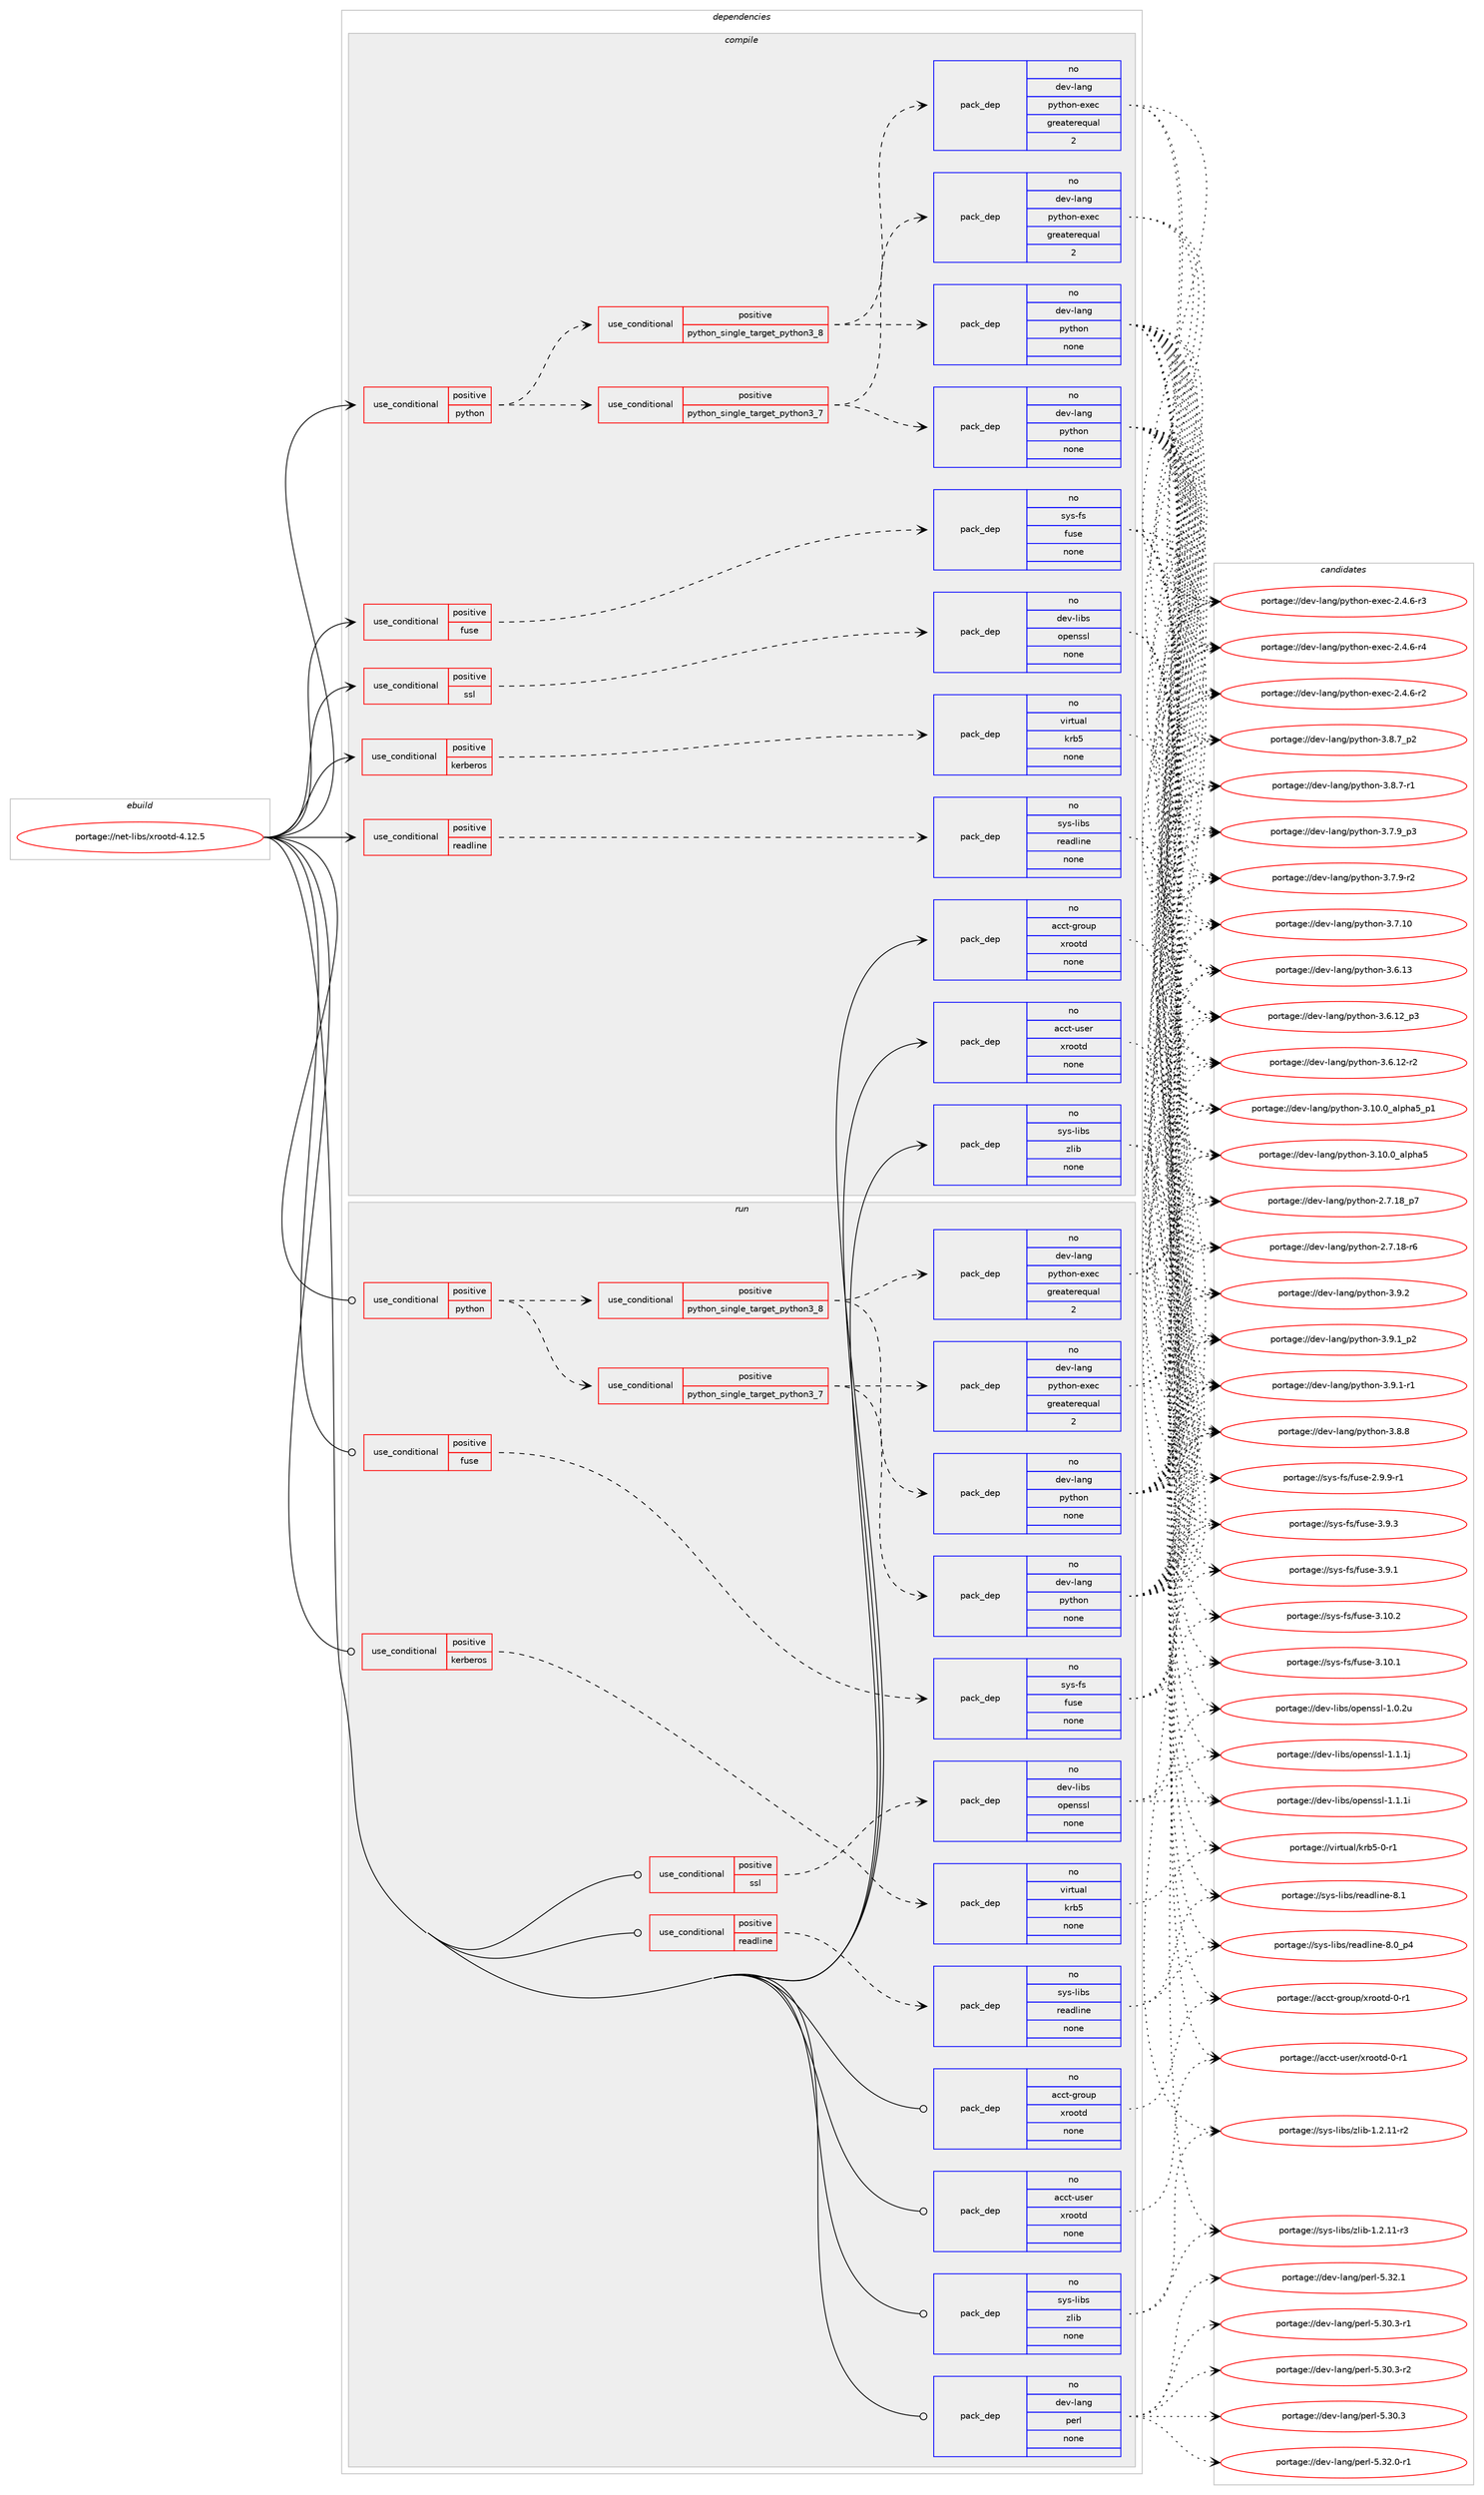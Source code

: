 digraph prolog {

# *************
# Graph options
# *************

newrank=true;
concentrate=true;
compound=true;
graph [rankdir=LR,fontname=Helvetica,fontsize=10,ranksep=1.5];#, ranksep=2.5, nodesep=0.2];
edge  [arrowhead=vee];
node  [fontname=Helvetica,fontsize=10];

# **********
# The ebuild
# **********

subgraph cluster_leftcol {
color=gray;
rank=same;
label=<<i>ebuild</i>>;
id [label="portage://net-libs/xrootd-4.12.5", color=red, width=4, href="../net-libs/xrootd-4.12.5.svg"];
}

# ****************
# The dependencies
# ****************

subgraph cluster_midcol {
color=gray;
label=<<i>dependencies</i>>;
subgraph cluster_compile {
fillcolor="#eeeeee";
style=filled;
label=<<i>compile</i>>;
subgraph cond3735 {
dependency13096 [label=<<TABLE BORDER="0" CELLBORDER="1" CELLSPACING="0" CELLPADDING="4"><TR><TD ROWSPAN="3" CELLPADDING="10">use_conditional</TD></TR><TR><TD>positive</TD></TR><TR><TD>fuse</TD></TR></TABLE>>, shape=none, color=red];
subgraph pack9228 {
dependency13097 [label=<<TABLE BORDER="0" CELLBORDER="1" CELLSPACING="0" CELLPADDING="4" WIDTH="220"><TR><TD ROWSPAN="6" CELLPADDING="30">pack_dep</TD></TR><TR><TD WIDTH="110">no</TD></TR><TR><TD>sys-fs</TD></TR><TR><TD>fuse</TD></TR><TR><TD>none</TD></TR><TR><TD></TD></TR></TABLE>>, shape=none, color=blue];
}
dependency13096:e -> dependency13097:w [weight=20,style="dashed",arrowhead="vee"];
}
id:e -> dependency13096:w [weight=20,style="solid",arrowhead="vee"];
subgraph cond3736 {
dependency13098 [label=<<TABLE BORDER="0" CELLBORDER="1" CELLSPACING="0" CELLPADDING="4"><TR><TD ROWSPAN="3" CELLPADDING="10">use_conditional</TD></TR><TR><TD>positive</TD></TR><TR><TD>kerberos</TD></TR></TABLE>>, shape=none, color=red];
subgraph pack9229 {
dependency13099 [label=<<TABLE BORDER="0" CELLBORDER="1" CELLSPACING="0" CELLPADDING="4" WIDTH="220"><TR><TD ROWSPAN="6" CELLPADDING="30">pack_dep</TD></TR><TR><TD WIDTH="110">no</TD></TR><TR><TD>virtual</TD></TR><TR><TD>krb5</TD></TR><TR><TD>none</TD></TR><TR><TD></TD></TR></TABLE>>, shape=none, color=blue];
}
dependency13098:e -> dependency13099:w [weight=20,style="dashed",arrowhead="vee"];
}
id:e -> dependency13098:w [weight=20,style="solid",arrowhead="vee"];
subgraph cond3737 {
dependency13100 [label=<<TABLE BORDER="0" CELLBORDER="1" CELLSPACING="0" CELLPADDING="4"><TR><TD ROWSPAN="3" CELLPADDING="10">use_conditional</TD></TR><TR><TD>positive</TD></TR><TR><TD>python</TD></TR></TABLE>>, shape=none, color=red];
subgraph cond3738 {
dependency13101 [label=<<TABLE BORDER="0" CELLBORDER="1" CELLSPACING="0" CELLPADDING="4"><TR><TD ROWSPAN="3" CELLPADDING="10">use_conditional</TD></TR><TR><TD>positive</TD></TR><TR><TD>python_single_target_python3_7</TD></TR></TABLE>>, shape=none, color=red];
subgraph pack9230 {
dependency13102 [label=<<TABLE BORDER="0" CELLBORDER="1" CELLSPACING="0" CELLPADDING="4" WIDTH="220"><TR><TD ROWSPAN="6" CELLPADDING="30">pack_dep</TD></TR><TR><TD WIDTH="110">no</TD></TR><TR><TD>dev-lang</TD></TR><TR><TD>python</TD></TR><TR><TD>none</TD></TR><TR><TD></TD></TR></TABLE>>, shape=none, color=blue];
}
dependency13101:e -> dependency13102:w [weight=20,style="dashed",arrowhead="vee"];
subgraph pack9231 {
dependency13103 [label=<<TABLE BORDER="0" CELLBORDER="1" CELLSPACING="0" CELLPADDING="4" WIDTH="220"><TR><TD ROWSPAN="6" CELLPADDING="30">pack_dep</TD></TR><TR><TD WIDTH="110">no</TD></TR><TR><TD>dev-lang</TD></TR><TR><TD>python-exec</TD></TR><TR><TD>greaterequal</TD></TR><TR><TD>2</TD></TR></TABLE>>, shape=none, color=blue];
}
dependency13101:e -> dependency13103:w [weight=20,style="dashed",arrowhead="vee"];
}
dependency13100:e -> dependency13101:w [weight=20,style="dashed",arrowhead="vee"];
subgraph cond3739 {
dependency13104 [label=<<TABLE BORDER="0" CELLBORDER="1" CELLSPACING="0" CELLPADDING="4"><TR><TD ROWSPAN="3" CELLPADDING="10">use_conditional</TD></TR><TR><TD>positive</TD></TR><TR><TD>python_single_target_python3_8</TD></TR></TABLE>>, shape=none, color=red];
subgraph pack9232 {
dependency13105 [label=<<TABLE BORDER="0" CELLBORDER="1" CELLSPACING="0" CELLPADDING="4" WIDTH="220"><TR><TD ROWSPAN="6" CELLPADDING="30">pack_dep</TD></TR><TR><TD WIDTH="110">no</TD></TR><TR><TD>dev-lang</TD></TR><TR><TD>python</TD></TR><TR><TD>none</TD></TR><TR><TD></TD></TR></TABLE>>, shape=none, color=blue];
}
dependency13104:e -> dependency13105:w [weight=20,style="dashed",arrowhead="vee"];
subgraph pack9233 {
dependency13106 [label=<<TABLE BORDER="0" CELLBORDER="1" CELLSPACING="0" CELLPADDING="4" WIDTH="220"><TR><TD ROWSPAN="6" CELLPADDING="30">pack_dep</TD></TR><TR><TD WIDTH="110">no</TD></TR><TR><TD>dev-lang</TD></TR><TR><TD>python-exec</TD></TR><TR><TD>greaterequal</TD></TR><TR><TD>2</TD></TR></TABLE>>, shape=none, color=blue];
}
dependency13104:e -> dependency13106:w [weight=20,style="dashed",arrowhead="vee"];
}
dependency13100:e -> dependency13104:w [weight=20,style="dashed",arrowhead="vee"];
}
id:e -> dependency13100:w [weight=20,style="solid",arrowhead="vee"];
subgraph cond3740 {
dependency13107 [label=<<TABLE BORDER="0" CELLBORDER="1" CELLSPACING="0" CELLPADDING="4"><TR><TD ROWSPAN="3" CELLPADDING="10">use_conditional</TD></TR><TR><TD>positive</TD></TR><TR><TD>readline</TD></TR></TABLE>>, shape=none, color=red];
subgraph pack9234 {
dependency13108 [label=<<TABLE BORDER="0" CELLBORDER="1" CELLSPACING="0" CELLPADDING="4" WIDTH="220"><TR><TD ROWSPAN="6" CELLPADDING="30">pack_dep</TD></TR><TR><TD WIDTH="110">no</TD></TR><TR><TD>sys-libs</TD></TR><TR><TD>readline</TD></TR><TR><TD>none</TD></TR><TR><TD></TD></TR></TABLE>>, shape=none, color=blue];
}
dependency13107:e -> dependency13108:w [weight=20,style="dashed",arrowhead="vee"];
}
id:e -> dependency13107:w [weight=20,style="solid",arrowhead="vee"];
subgraph cond3741 {
dependency13109 [label=<<TABLE BORDER="0" CELLBORDER="1" CELLSPACING="0" CELLPADDING="4"><TR><TD ROWSPAN="3" CELLPADDING="10">use_conditional</TD></TR><TR><TD>positive</TD></TR><TR><TD>ssl</TD></TR></TABLE>>, shape=none, color=red];
subgraph pack9235 {
dependency13110 [label=<<TABLE BORDER="0" CELLBORDER="1" CELLSPACING="0" CELLPADDING="4" WIDTH="220"><TR><TD ROWSPAN="6" CELLPADDING="30">pack_dep</TD></TR><TR><TD WIDTH="110">no</TD></TR><TR><TD>dev-libs</TD></TR><TR><TD>openssl</TD></TR><TR><TD>none</TD></TR><TR><TD></TD></TR></TABLE>>, shape=none, color=blue];
}
dependency13109:e -> dependency13110:w [weight=20,style="dashed",arrowhead="vee"];
}
id:e -> dependency13109:w [weight=20,style="solid",arrowhead="vee"];
subgraph pack9236 {
dependency13111 [label=<<TABLE BORDER="0" CELLBORDER="1" CELLSPACING="0" CELLPADDING="4" WIDTH="220"><TR><TD ROWSPAN="6" CELLPADDING="30">pack_dep</TD></TR><TR><TD WIDTH="110">no</TD></TR><TR><TD>acct-group</TD></TR><TR><TD>xrootd</TD></TR><TR><TD>none</TD></TR><TR><TD></TD></TR></TABLE>>, shape=none, color=blue];
}
id:e -> dependency13111:w [weight=20,style="solid",arrowhead="vee"];
subgraph pack9237 {
dependency13112 [label=<<TABLE BORDER="0" CELLBORDER="1" CELLSPACING="0" CELLPADDING="4" WIDTH="220"><TR><TD ROWSPAN="6" CELLPADDING="30">pack_dep</TD></TR><TR><TD WIDTH="110">no</TD></TR><TR><TD>acct-user</TD></TR><TR><TD>xrootd</TD></TR><TR><TD>none</TD></TR><TR><TD></TD></TR></TABLE>>, shape=none, color=blue];
}
id:e -> dependency13112:w [weight=20,style="solid",arrowhead="vee"];
subgraph pack9238 {
dependency13113 [label=<<TABLE BORDER="0" CELLBORDER="1" CELLSPACING="0" CELLPADDING="4" WIDTH="220"><TR><TD ROWSPAN="6" CELLPADDING="30">pack_dep</TD></TR><TR><TD WIDTH="110">no</TD></TR><TR><TD>sys-libs</TD></TR><TR><TD>zlib</TD></TR><TR><TD>none</TD></TR><TR><TD></TD></TR></TABLE>>, shape=none, color=blue];
}
id:e -> dependency13113:w [weight=20,style="solid",arrowhead="vee"];
}
subgraph cluster_compileandrun {
fillcolor="#eeeeee";
style=filled;
label=<<i>compile and run</i>>;
}
subgraph cluster_run {
fillcolor="#eeeeee";
style=filled;
label=<<i>run</i>>;
subgraph cond3742 {
dependency13114 [label=<<TABLE BORDER="0" CELLBORDER="1" CELLSPACING="0" CELLPADDING="4"><TR><TD ROWSPAN="3" CELLPADDING="10">use_conditional</TD></TR><TR><TD>positive</TD></TR><TR><TD>fuse</TD></TR></TABLE>>, shape=none, color=red];
subgraph pack9239 {
dependency13115 [label=<<TABLE BORDER="0" CELLBORDER="1" CELLSPACING="0" CELLPADDING="4" WIDTH="220"><TR><TD ROWSPAN="6" CELLPADDING="30">pack_dep</TD></TR><TR><TD WIDTH="110">no</TD></TR><TR><TD>sys-fs</TD></TR><TR><TD>fuse</TD></TR><TR><TD>none</TD></TR><TR><TD></TD></TR></TABLE>>, shape=none, color=blue];
}
dependency13114:e -> dependency13115:w [weight=20,style="dashed",arrowhead="vee"];
}
id:e -> dependency13114:w [weight=20,style="solid",arrowhead="odot"];
subgraph cond3743 {
dependency13116 [label=<<TABLE BORDER="0" CELLBORDER="1" CELLSPACING="0" CELLPADDING="4"><TR><TD ROWSPAN="3" CELLPADDING="10">use_conditional</TD></TR><TR><TD>positive</TD></TR><TR><TD>kerberos</TD></TR></TABLE>>, shape=none, color=red];
subgraph pack9240 {
dependency13117 [label=<<TABLE BORDER="0" CELLBORDER="1" CELLSPACING="0" CELLPADDING="4" WIDTH="220"><TR><TD ROWSPAN="6" CELLPADDING="30">pack_dep</TD></TR><TR><TD WIDTH="110">no</TD></TR><TR><TD>virtual</TD></TR><TR><TD>krb5</TD></TR><TR><TD>none</TD></TR><TR><TD></TD></TR></TABLE>>, shape=none, color=blue];
}
dependency13116:e -> dependency13117:w [weight=20,style="dashed",arrowhead="vee"];
}
id:e -> dependency13116:w [weight=20,style="solid",arrowhead="odot"];
subgraph cond3744 {
dependency13118 [label=<<TABLE BORDER="0" CELLBORDER="1" CELLSPACING="0" CELLPADDING="4"><TR><TD ROWSPAN="3" CELLPADDING="10">use_conditional</TD></TR><TR><TD>positive</TD></TR><TR><TD>python</TD></TR></TABLE>>, shape=none, color=red];
subgraph cond3745 {
dependency13119 [label=<<TABLE BORDER="0" CELLBORDER="1" CELLSPACING="0" CELLPADDING="4"><TR><TD ROWSPAN="3" CELLPADDING="10">use_conditional</TD></TR><TR><TD>positive</TD></TR><TR><TD>python_single_target_python3_7</TD></TR></TABLE>>, shape=none, color=red];
subgraph pack9241 {
dependency13120 [label=<<TABLE BORDER="0" CELLBORDER="1" CELLSPACING="0" CELLPADDING="4" WIDTH="220"><TR><TD ROWSPAN="6" CELLPADDING="30">pack_dep</TD></TR><TR><TD WIDTH="110">no</TD></TR><TR><TD>dev-lang</TD></TR><TR><TD>python</TD></TR><TR><TD>none</TD></TR><TR><TD></TD></TR></TABLE>>, shape=none, color=blue];
}
dependency13119:e -> dependency13120:w [weight=20,style="dashed",arrowhead="vee"];
subgraph pack9242 {
dependency13121 [label=<<TABLE BORDER="0" CELLBORDER="1" CELLSPACING="0" CELLPADDING="4" WIDTH="220"><TR><TD ROWSPAN="6" CELLPADDING="30">pack_dep</TD></TR><TR><TD WIDTH="110">no</TD></TR><TR><TD>dev-lang</TD></TR><TR><TD>python-exec</TD></TR><TR><TD>greaterequal</TD></TR><TR><TD>2</TD></TR></TABLE>>, shape=none, color=blue];
}
dependency13119:e -> dependency13121:w [weight=20,style="dashed",arrowhead="vee"];
}
dependency13118:e -> dependency13119:w [weight=20,style="dashed",arrowhead="vee"];
subgraph cond3746 {
dependency13122 [label=<<TABLE BORDER="0" CELLBORDER="1" CELLSPACING="0" CELLPADDING="4"><TR><TD ROWSPAN="3" CELLPADDING="10">use_conditional</TD></TR><TR><TD>positive</TD></TR><TR><TD>python_single_target_python3_8</TD></TR></TABLE>>, shape=none, color=red];
subgraph pack9243 {
dependency13123 [label=<<TABLE BORDER="0" CELLBORDER="1" CELLSPACING="0" CELLPADDING="4" WIDTH="220"><TR><TD ROWSPAN="6" CELLPADDING="30">pack_dep</TD></TR><TR><TD WIDTH="110">no</TD></TR><TR><TD>dev-lang</TD></TR><TR><TD>python</TD></TR><TR><TD>none</TD></TR><TR><TD></TD></TR></TABLE>>, shape=none, color=blue];
}
dependency13122:e -> dependency13123:w [weight=20,style="dashed",arrowhead="vee"];
subgraph pack9244 {
dependency13124 [label=<<TABLE BORDER="0" CELLBORDER="1" CELLSPACING="0" CELLPADDING="4" WIDTH="220"><TR><TD ROWSPAN="6" CELLPADDING="30">pack_dep</TD></TR><TR><TD WIDTH="110">no</TD></TR><TR><TD>dev-lang</TD></TR><TR><TD>python-exec</TD></TR><TR><TD>greaterequal</TD></TR><TR><TD>2</TD></TR></TABLE>>, shape=none, color=blue];
}
dependency13122:e -> dependency13124:w [weight=20,style="dashed",arrowhead="vee"];
}
dependency13118:e -> dependency13122:w [weight=20,style="dashed",arrowhead="vee"];
}
id:e -> dependency13118:w [weight=20,style="solid",arrowhead="odot"];
subgraph cond3747 {
dependency13125 [label=<<TABLE BORDER="0" CELLBORDER="1" CELLSPACING="0" CELLPADDING="4"><TR><TD ROWSPAN="3" CELLPADDING="10">use_conditional</TD></TR><TR><TD>positive</TD></TR><TR><TD>readline</TD></TR></TABLE>>, shape=none, color=red];
subgraph pack9245 {
dependency13126 [label=<<TABLE BORDER="0" CELLBORDER="1" CELLSPACING="0" CELLPADDING="4" WIDTH="220"><TR><TD ROWSPAN="6" CELLPADDING="30">pack_dep</TD></TR><TR><TD WIDTH="110">no</TD></TR><TR><TD>sys-libs</TD></TR><TR><TD>readline</TD></TR><TR><TD>none</TD></TR><TR><TD></TD></TR></TABLE>>, shape=none, color=blue];
}
dependency13125:e -> dependency13126:w [weight=20,style="dashed",arrowhead="vee"];
}
id:e -> dependency13125:w [weight=20,style="solid",arrowhead="odot"];
subgraph cond3748 {
dependency13127 [label=<<TABLE BORDER="0" CELLBORDER="1" CELLSPACING="0" CELLPADDING="4"><TR><TD ROWSPAN="3" CELLPADDING="10">use_conditional</TD></TR><TR><TD>positive</TD></TR><TR><TD>ssl</TD></TR></TABLE>>, shape=none, color=red];
subgraph pack9246 {
dependency13128 [label=<<TABLE BORDER="0" CELLBORDER="1" CELLSPACING="0" CELLPADDING="4" WIDTH="220"><TR><TD ROWSPAN="6" CELLPADDING="30">pack_dep</TD></TR><TR><TD WIDTH="110">no</TD></TR><TR><TD>dev-libs</TD></TR><TR><TD>openssl</TD></TR><TR><TD>none</TD></TR><TR><TD></TD></TR></TABLE>>, shape=none, color=blue];
}
dependency13127:e -> dependency13128:w [weight=20,style="dashed",arrowhead="vee"];
}
id:e -> dependency13127:w [weight=20,style="solid",arrowhead="odot"];
subgraph pack9247 {
dependency13129 [label=<<TABLE BORDER="0" CELLBORDER="1" CELLSPACING="0" CELLPADDING="4" WIDTH="220"><TR><TD ROWSPAN="6" CELLPADDING="30">pack_dep</TD></TR><TR><TD WIDTH="110">no</TD></TR><TR><TD>acct-group</TD></TR><TR><TD>xrootd</TD></TR><TR><TD>none</TD></TR><TR><TD></TD></TR></TABLE>>, shape=none, color=blue];
}
id:e -> dependency13129:w [weight=20,style="solid",arrowhead="odot"];
subgraph pack9248 {
dependency13130 [label=<<TABLE BORDER="0" CELLBORDER="1" CELLSPACING="0" CELLPADDING="4" WIDTH="220"><TR><TD ROWSPAN="6" CELLPADDING="30">pack_dep</TD></TR><TR><TD WIDTH="110">no</TD></TR><TR><TD>acct-user</TD></TR><TR><TD>xrootd</TD></TR><TR><TD>none</TD></TR><TR><TD></TD></TR></TABLE>>, shape=none, color=blue];
}
id:e -> dependency13130:w [weight=20,style="solid",arrowhead="odot"];
subgraph pack9249 {
dependency13131 [label=<<TABLE BORDER="0" CELLBORDER="1" CELLSPACING="0" CELLPADDING="4" WIDTH="220"><TR><TD ROWSPAN="6" CELLPADDING="30">pack_dep</TD></TR><TR><TD WIDTH="110">no</TD></TR><TR><TD>dev-lang</TD></TR><TR><TD>perl</TD></TR><TR><TD>none</TD></TR><TR><TD></TD></TR></TABLE>>, shape=none, color=blue];
}
id:e -> dependency13131:w [weight=20,style="solid",arrowhead="odot"];
subgraph pack9250 {
dependency13132 [label=<<TABLE BORDER="0" CELLBORDER="1" CELLSPACING="0" CELLPADDING="4" WIDTH="220"><TR><TD ROWSPAN="6" CELLPADDING="30">pack_dep</TD></TR><TR><TD WIDTH="110">no</TD></TR><TR><TD>sys-libs</TD></TR><TR><TD>zlib</TD></TR><TR><TD>none</TD></TR><TR><TD></TD></TR></TABLE>>, shape=none, color=blue];
}
id:e -> dependency13132:w [weight=20,style="solid",arrowhead="odot"];
}
}

# **************
# The candidates
# **************

subgraph cluster_choices {
rank=same;
color=gray;
label=<<i>candidates</i>>;

subgraph choice9228 {
color=black;
nodesep=1;
choice1151211154510211547102117115101455146574651 [label="portage://sys-fs/fuse-3.9.3", color=red, width=4,href="../sys-fs/fuse-3.9.3.svg"];
choice1151211154510211547102117115101455146574649 [label="portage://sys-fs/fuse-3.9.1", color=red, width=4,href="../sys-fs/fuse-3.9.1.svg"];
choice115121115451021154710211711510145514649484650 [label="portage://sys-fs/fuse-3.10.2", color=red, width=4,href="../sys-fs/fuse-3.10.2.svg"];
choice115121115451021154710211711510145514649484649 [label="portage://sys-fs/fuse-3.10.1", color=red, width=4,href="../sys-fs/fuse-3.10.1.svg"];
choice11512111545102115471021171151014550465746574511449 [label="portage://sys-fs/fuse-2.9.9-r1", color=red, width=4,href="../sys-fs/fuse-2.9.9-r1.svg"];
dependency13097:e -> choice1151211154510211547102117115101455146574651:w [style=dotted,weight="100"];
dependency13097:e -> choice1151211154510211547102117115101455146574649:w [style=dotted,weight="100"];
dependency13097:e -> choice115121115451021154710211711510145514649484650:w [style=dotted,weight="100"];
dependency13097:e -> choice115121115451021154710211711510145514649484649:w [style=dotted,weight="100"];
dependency13097:e -> choice11512111545102115471021171151014550465746574511449:w [style=dotted,weight="100"];
}
subgraph choice9229 {
color=black;
nodesep=1;
choice1181051141161179710847107114985345484511449 [label="portage://virtual/krb5-0-r1", color=red, width=4,href="../virtual/krb5-0-r1.svg"];
dependency13099:e -> choice1181051141161179710847107114985345484511449:w [style=dotted,weight="100"];
}
subgraph choice9230 {
color=black;
nodesep=1;
choice100101118451089711010347112121116104111110455146574650 [label="portage://dev-lang/python-3.9.2", color=red, width=4,href="../dev-lang/python-3.9.2.svg"];
choice1001011184510897110103471121211161041111104551465746499511250 [label="portage://dev-lang/python-3.9.1_p2", color=red, width=4,href="../dev-lang/python-3.9.1_p2.svg"];
choice1001011184510897110103471121211161041111104551465746494511449 [label="portage://dev-lang/python-3.9.1-r1", color=red, width=4,href="../dev-lang/python-3.9.1-r1.svg"];
choice100101118451089711010347112121116104111110455146564656 [label="portage://dev-lang/python-3.8.8", color=red, width=4,href="../dev-lang/python-3.8.8.svg"];
choice1001011184510897110103471121211161041111104551465646559511250 [label="portage://dev-lang/python-3.8.7_p2", color=red, width=4,href="../dev-lang/python-3.8.7_p2.svg"];
choice1001011184510897110103471121211161041111104551465646554511449 [label="portage://dev-lang/python-3.8.7-r1", color=red, width=4,href="../dev-lang/python-3.8.7-r1.svg"];
choice1001011184510897110103471121211161041111104551465546579511251 [label="portage://dev-lang/python-3.7.9_p3", color=red, width=4,href="../dev-lang/python-3.7.9_p3.svg"];
choice1001011184510897110103471121211161041111104551465546574511450 [label="portage://dev-lang/python-3.7.9-r2", color=red, width=4,href="../dev-lang/python-3.7.9-r2.svg"];
choice10010111845108971101034711212111610411111045514655464948 [label="portage://dev-lang/python-3.7.10", color=red, width=4,href="../dev-lang/python-3.7.10.svg"];
choice10010111845108971101034711212111610411111045514654464951 [label="portage://dev-lang/python-3.6.13", color=red, width=4,href="../dev-lang/python-3.6.13.svg"];
choice100101118451089711010347112121116104111110455146544649509511251 [label="portage://dev-lang/python-3.6.12_p3", color=red, width=4,href="../dev-lang/python-3.6.12_p3.svg"];
choice100101118451089711010347112121116104111110455146544649504511450 [label="portage://dev-lang/python-3.6.12-r2", color=red, width=4,href="../dev-lang/python-3.6.12-r2.svg"];
choice10010111845108971101034711212111610411111045514649484648959710811210497539511249 [label="portage://dev-lang/python-3.10.0_alpha5_p1", color=red, width=4,href="../dev-lang/python-3.10.0_alpha5_p1.svg"];
choice1001011184510897110103471121211161041111104551464948464895971081121049753 [label="portage://dev-lang/python-3.10.0_alpha5", color=red, width=4,href="../dev-lang/python-3.10.0_alpha5.svg"];
choice100101118451089711010347112121116104111110455046554649569511255 [label="portage://dev-lang/python-2.7.18_p7", color=red, width=4,href="../dev-lang/python-2.7.18_p7.svg"];
choice100101118451089711010347112121116104111110455046554649564511454 [label="portage://dev-lang/python-2.7.18-r6", color=red, width=4,href="../dev-lang/python-2.7.18-r6.svg"];
dependency13102:e -> choice100101118451089711010347112121116104111110455146574650:w [style=dotted,weight="100"];
dependency13102:e -> choice1001011184510897110103471121211161041111104551465746499511250:w [style=dotted,weight="100"];
dependency13102:e -> choice1001011184510897110103471121211161041111104551465746494511449:w [style=dotted,weight="100"];
dependency13102:e -> choice100101118451089711010347112121116104111110455146564656:w [style=dotted,weight="100"];
dependency13102:e -> choice1001011184510897110103471121211161041111104551465646559511250:w [style=dotted,weight="100"];
dependency13102:e -> choice1001011184510897110103471121211161041111104551465646554511449:w [style=dotted,weight="100"];
dependency13102:e -> choice1001011184510897110103471121211161041111104551465546579511251:w [style=dotted,weight="100"];
dependency13102:e -> choice1001011184510897110103471121211161041111104551465546574511450:w [style=dotted,weight="100"];
dependency13102:e -> choice10010111845108971101034711212111610411111045514655464948:w [style=dotted,weight="100"];
dependency13102:e -> choice10010111845108971101034711212111610411111045514654464951:w [style=dotted,weight="100"];
dependency13102:e -> choice100101118451089711010347112121116104111110455146544649509511251:w [style=dotted,weight="100"];
dependency13102:e -> choice100101118451089711010347112121116104111110455146544649504511450:w [style=dotted,weight="100"];
dependency13102:e -> choice10010111845108971101034711212111610411111045514649484648959710811210497539511249:w [style=dotted,weight="100"];
dependency13102:e -> choice1001011184510897110103471121211161041111104551464948464895971081121049753:w [style=dotted,weight="100"];
dependency13102:e -> choice100101118451089711010347112121116104111110455046554649569511255:w [style=dotted,weight="100"];
dependency13102:e -> choice100101118451089711010347112121116104111110455046554649564511454:w [style=dotted,weight="100"];
}
subgraph choice9231 {
color=black;
nodesep=1;
choice10010111845108971101034711212111610411111045101120101994550465246544511452 [label="portage://dev-lang/python-exec-2.4.6-r4", color=red, width=4,href="../dev-lang/python-exec-2.4.6-r4.svg"];
choice10010111845108971101034711212111610411111045101120101994550465246544511451 [label="portage://dev-lang/python-exec-2.4.6-r3", color=red, width=4,href="../dev-lang/python-exec-2.4.6-r3.svg"];
choice10010111845108971101034711212111610411111045101120101994550465246544511450 [label="portage://dev-lang/python-exec-2.4.6-r2", color=red, width=4,href="../dev-lang/python-exec-2.4.6-r2.svg"];
dependency13103:e -> choice10010111845108971101034711212111610411111045101120101994550465246544511452:w [style=dotted,weight="100"];
dependency13103:e -> choice10010111845108971101034711212111610411111045101120101994550465246544511451:w [style=dotted,weight="100"];
dependency13103:e -> choice10010111845108971101034711212111610411111045101120101994550465246544511450:w [style=dotted,weight="100"];
}
subgraph choice9232 {
color=black;
nodesep=1;
choice100101118451089711010347112121116104111110455146574650 [label="portage://dev-lang/python-3.9.2", color=red, width=4,href="../dev-lang/python-3.9.2.svg"];
choice1001011184510897110103471121211161041111104551465746499511250 [label="portage://dev-lang/python-3.9.1_p2", color=red, width=4,href="../dev-lang/python-3.9.1_p2.svg"];
choice1001011184510897110103471121211161041111104551465746494511449 [label="portage://dev-lang/python-3.9.1-r1", color=red, width=4,href="../dev-lang/python-3.9.1-r1.svg"];
choice100101118451089711010347112121116104111110455146564656 [label="portage://dev-lang/python-3.8.8", color=red, width=4,href="../dev-lang/python-3.8.8.svg"];
choice1001011184510897110103471121211161041111104551465646559511250 [label="portage://dev-lang/python-3.8.7_p2", color=red, width=4,href="../dev-lang/python-3.8.7_p2.svg"];
choice1001011184510897110103471121211161041111104551465646554511449 [label="portage://dev-lang/python-3.8.7-r1", color=red, width=4,href="../dev-lang/python-3.8.7-r1.svg"];
choice1001011184510897110103471121211161041111104551465546579511251 [label="portage://dev-lang/python-3.7.9_p3", color=red, width=4,href="../dev-lang/python-3.7.9_p3.svg"];
choice1001011184510897110103471121211161041111104551465546574511450 [label="portage://dev-lang/python-3.7.9-r2", color=red, width=4,href="../dev-lang/python-3.7.9-r2.svg"];
choice10010111845108971101034711212111610411111045514655464948 [label="portage://dev-lang/python-3.7.10", color=red, width=4,href="../dev-lang/python-3.7.10.svg"];
choice10010111845108971101034711212111610411111045514654464951 [label="portage://dev-lang/python-3.6.13", color=red, width=4,href="../dev-lang/python-3.6.13.svg"];
choice100101118451089711010347112121116104111110455146544649509511251 [label="portage://dev-lang/python-3.6.12_p3", color=red, width=4,href="../dev-lang/python-3.6.12_p3.svg"];
choice100101118451089711010347112121116104111110455146544649504511450 [label="portage://dev-lang/python-3.6.12-r2", color=red, width=4,href="../dev-lang/python-3.6.12-r2.svg"];
choice10010111845108971101034711212111610411111045514649484648959710811210497539511249 [label="portage://dev-lang/python-3.10.0_alpha5_p1", color=red, width=4,href="../dev-lang/python-3.10.0_alpha5_p1.svg"];
choice1001011184510897110103471121211161041111104551464948464895971081121049753 [label="portage://dev-lang/python-3.10.0_alpha5", color=red, width=4,href="../dev-lang/python-3.10.0_alpha5.svg"];
choice100101118451089711010347112121116104111110455046554649569511255 [label="portage://dev-lang/python-2.7.18_p7", color=red, width=4,href="../dev-lang/python-2.7.18_p7.svg"];
choice100101118451089711010347112121116104111110455046554649564511454 [label="portage://dev-lang/python-2.7.18-r6", color=red, width=4,href="../dev-lang/python-2.7.18-r6.svg"];
dependency13105:e -> choice100101118451089711010347112121116104111110455146574650:w [style=dotted,weight="100"];
dependency13105:e -> choice1001011184510897110103471121211161041111104551465746499511250:w [style=dotted,weight="100"];
dependency13105:e -> choice1001011184510897110103471121211161041111104551465746494511449:w [style=dotted,weight="100"];
dependency13105:e -> choice100101118451089711010347112121116104111110455146564656:w [style=dotted,weight="100"];
dependency13105:e -> choice1001011184510897110103471121211161041111104551465646559511250:w [style=dotted,weight="100"];
dependency13105:e -> choice1001011184510897110103471121211161041111104551465646554511449:w [style=dotted,weight="100"];
dependency13105:e -> choice1001011184510897110103471121211161041111104551465546579511251:w [style=dotted,weight="100"];
dependency13105:e -> choice1001011184510897110103471121211161041111104551465546574511450:w [style=dotted,weight="100"];
dependency13105:e -> choice10010111845108971101034711212111610411111045514655464948:w [style=dotted,weight="100"];
dependency13105:e -> choice10010111845108971101034711212111610411111045514654464951:w [style=dotted,weight="100"];
dependency13105:e -> choice100101118451089711010347112121116104111110455146544649509511251:w [style=dotted,weight="100"];
dependency13105:e -> choice100101118451089711010347112121116104111110455146544649504511450:w [style=dotted,weight="100"];
dependency13105:e -> choice10010111845108971101034711212111610411111045514649484648959710811210497539511249:w [style=dotted,weight="100"];
dependency13105:e -> choice1001011184510897110103471121211161041111104551464948464895971081121049753:w [style=dotted,weight="100"];
dependency13105:e -> choice100101118451089711010347112121116104111110455046554649569511255:w [style=dotted,weight="100"];
dependency13105:e -> choice100101118451089711010347112121116104111110455046554649564511454:w [style=dotted,weight="100"];
}
subgraph choice9233 {
color=black;
nodesep=1;
choice10010111845108971101034711212111610411111045101120101994550465246544511452 [label="portage://dev-lang/python-exec-2.4.6-r4", color=red, width=4,href="../dev-lang/python-exec-2.4.6-r4.svg"];
choice10010111845108971101034711212111610411111045101120101994550465246544511451 [label="portage://dev-lang/python-exec-2.4.6-r3", color=red, width=4,href="../dev-lang/python-exec-2.4.6-r3.svg"];
choice10010111845108971101034711212111610411111045101120101994550465246544511450 [label="portage://dev-lang/python-exec-2.4.6-r2", color=red, width=4,href="../dev-lang/python-exec-2.4.6-r2.svg"];
dependency13106:e -> choice10010111845108971101034711212111610411111045101120101994550465246544511452:w [style=dotted,weight="100"];
dependency13106:e -> choice10010111845108971101034711212111610411111045101120101994550465246544511451:w [style=dotted,weight="100"];
dependency13106:e -> choice10010111845108971101034711212111610411111045101120101994550465246544511450:w [style=dotted,weight="100"];
}
subgraph choice9234 {
color=black;
nodesep=1;
choice1151211154510810598115471141019710010810511010145564649 [label="portage://sys-libs/readline-8.1", color=red, width=4,href="../sys-libs/readline-8.1.svg"];
choice11512111545108105981154711410197100108105110101455646489511252 [label="portage://sys-libs/readline-8.0_p4", color=red, width=4,href="../sys-libs/readline-8.0_p4.svg"];
dependency13108:e -> choice1151211154510810598115471141019710010810511010145564649:w [style=dotted,weight="100"];
dependency13108:e -> choice11512111545108105981154711410197100108105110101455646489511252:w [style=dotted,weight="100"];
}
subgraph choice9235 {
color=black;
nodesep=1;
choice100101118451081059811547111112101110115115108454946494649106 [label="portage://dev-libs/openssl-1.1.1j", color=red, width=4,href="../dev-libs/openssl-1.1.1j.svg"];
choice100101118451081059811547111112101110115115108454946494649105 [label="portage://dev-libs/openssl-1.1.1i", color=red, width=4,href="../dev-libs/openssl-1.1.1i.svg"];
choice100101118451081059811547111112101110115115108454946484650117 [label="portage://dev-libs/openssl-1.0.2u", color=red, width=4,href="../dev-libs/openssl-1.0.2u.svg"];
dependency13110:e -> choice100101118451081059811547111112101110115115108454946494649106:w [style=dotted,weight="100"];
dependency13110:e -> choice100101118451081059811547111112101110115115108454946494649105:w [style=dotted,weight="100"];
dependency13110:e -> choice100101118451081059811547111112101110115115108454946484650117:w [style=dotted,weight="100"];
}
subgraph choice9236 {
color=black;
nodesep=1;
choice979999116451031141111171124712011411111111610045484511449 [label="portage://acct-group/xrootd-0-r1", color=red, width=4,href="../acct-group/xrootd-0-r1.svg"];
dependency13111:e -> choice979999116451031141111171124712011411111111610045484511449:w [style=dotted,weight="100"];
}
subgraph choice9237 {
color=black;
nodesep=1;
choice979999116451171151011144712011411111111610045484511449 [label="portage://acct-user/xrootd-0-r1", color=red, width=4,href="../acct-user/xrootd-0-r1.svg"];
dependency13112:e -> choice979999116451171151011144712011411111111610045484511449:w [style=dotted,weight="100"];
}
subgraph choice9238 {
color=black;
nodesep=1;
choice11512111545108105981154712210810598454946504649494511451 [label="portage://sys-libs/zlib-1.2.11-r3", color=red, width=4,href="../sys-libs/zlib-1.2.11-r3.svg"];
choice11512111545108105981154712210810598454946504649494511450 [label="portage://sys-libs/zlib-1.2.11-r2", color=red, width=4,href="../sys-libs/zlib-1.2.11-r2.svg"];
dependency13113:e -> choice11512111545108105981154712210810598454946504649494511451:w [style=dotted,weight="100"];
dependency13113:e -> choice11512111545108105981154712210810598454946504649494511450:w [style=dotted,weight="100"];
}
subgraph choice9239 {
color=black;
nodesep=1;
choice1151211154510211547102117115101455146574651 [label="portage://sys-fs/fuse-3.9.3", color=red, width=4,href="../sys-fs/fuse-3.9.3.svg"];
choice1151211154510211547102117115101455146574649 [label="portage://sys-fs/fuse-3.9.1", color=red, width=4,href="../sys-fs/fuse-3.9.1.svg"];
choice115121115451021154710211711510145514649484650 [label="portage://sys-fs/fuse-3.10.2", color=red, width=4,href="../sys-fs/fuse-3.10.2.svg"];
choice115121115451021154710211711510145514649484649 [label="portage://sys-fs/fuse-3.10.1", color=red, width=4,href="../sys-fs/fuse-3.10.1.svg"];
choice11512111545102115471021171151014550465746574511449 [label="portage://sys-fs/fuse-2.9.9-r1", color=red, width=4,href="../sys-fs/fuse-2.9.9-r1.svg"];
dependency13115:e -> choice1151211154510211547102117115101455146574651:w [style=dotted,weight="100"];
dependency13115:e -> choice1151211154510211547102117115101455146574649:w [style=dotted,weight="100"];
dependency13115:e -> choice115121115451021154710211711510145514649484650:w [style=dotted,weight="100"];
dependency13115:e -> choice115121115451021154710211711510145514649484649:w [style=dotted,weight="100"];
dependency13115:e -> choice11512111545102115471021171151014550465746574511449:w [style=dotted,weight="100"];
}
subgraph choice9240 {
color=black;
nodesep=1;
choice1181051141161179710847107114985345484511449 [label="portage://virtual/krb5-0-r1", color=red, width=4,href="../virtual/krb5-0-r1.svg"];
dependency13117:e -> choice1181051141161179710847107114985345484511449:w [style=dotted,weight="100"];
}
subgraph choice9241 {
color=black;
nodesep=1;
choice100101118451089711010347112121116104111110455146574650 [label="portage://dev-lang/python-3.9.2", color=red, width=4,href="../dev-lang/python-3.9.2.svg"];
choice1001011184510897110103471121211161041111104551465746499511250 [label="portage://dev-lang/python-3.9.1_p2", color=red, width=4,href="../dev-lang/python-3.9.1_p2.svg"];
choice1001011184510897110103471121211161041111104551465746494511449 [label="portage://dev-lang/python-3.9.1-r1", color=red, width=4,href="../dev-lang/python-3.9.1-r1.svg"];
choice100101118451089711010347112121116104111110455146564656 [label="portage://dev-lang/python-3.8.8", color=red, width=4,href="../dev-lang/python-3.8.8.svg"];
choice1001011184510897110103471121211161041111104551465646559511250 [label="portage://dev-lang/python-3.8.7_p2", color=red, width=4,href="../dev-lang/python-3.8.7_p2.svg"];
choice1001011184510897110103471121211161041111104551465646554511449 [label="portage://dev-lang/python-3.8.7-r1", color=red, width=4,href="../dev-lang/python-3.8.7-r1.svg"];
choice1001011184510897110103471121211161041111104551465546579511251 [label="portage://dev-lang/python-3.7.9_p3", color=red, width=4,href="../dev-lang/python-3.7.9_p3.svg"];
choice1001011184510897110103471121211161041111104551465546574511450 [label="portage://dev-lang/python-3.7.9-r2", color=red, width=4,href="../dev-lang/python-3.7.9-r2.svg"];
choice10010111845108971101034711212111610411111045514655464948 [label="portage://dev-lang/python-3.7.10", color=red, width=4,href="../dev-lang/python-3.7.10.svg"];
choice10010111845108971101034711212111610411111045514654464951 [label="portage://dev-lang/python-3.6.13", color=red, width=4,href="../dev-lang/python-3.6.13.svg"];
choice100101118451089711010347112121116104111110455146544649509511251 [label="portage://dev-lang/python-3.6.12_p3", color=red, width=4,href="../dev-lang/python-3.6.12_p3.svg"];
choice100101118451089711010347112121116104111110455146544649504511450 [label="portage://dev-lang/python-3.6.12-r2", color=red, width=4,href="../dev-lang/python-3.6.12-r2.svg"];
choice10010111845108971101034711212111610411111045514649484648959710811210497539511249 [label="portage://dev-lang/python-3.10.0_alpha5_p1", color=red, width=4,href="../dev-lang/python-3.10.0_alpha5_p1.svg"];
choice1001011184510897110103471121211161041111104551464948464895971081121049753 [label="portage://dev-lang/python-3.10.0_alpha5", color=red, width=4,href="../dev-lang/python-3.10.0_alpha5.svg"];
choice100101118451089711010347112121116104111110455046554649569511255 [label="portage://dev-lang/python-2.7.18_p7", color=red, width=4,href="../dev-lang/python-2.7.18_p7.svg"];
choice100101118451089711010347112121116104111110455046554649564511454 [label="portage://dev-lang/python-2.7.18-r6", color=red, width=4,href="../dev-lang/python-2.7.18-r6.svg"];
dependency13120:e -> choice100101118451089711010347112121116104111110455146574650:w [style=dotted,weight="100"];
dependency13120:e -> choice1001011184510897110103471121211161041111104551465746499511250:w [style=dotted,weight="100"];
dependency13120:e -> choice1001011184510897110103471121211161041111104551465746494511449:w [style=dotted,weight="100"];
dependency13120:e -> choice100101118451089711010347112121116104111110455146564656:w [style=dotted,weight="100"];
dependency13120:e -> choice1001011184510897110103471121211161041111104551465646559511250:w [style=dotted,weight="100"];
dependency13120:e -> choice1001011184510897110103471121211161041111104551465646554511449:w [style=dotted,weight="100"];
dependency13120:e -> choice1001011184510897110103471121211161041111104551465546579511251:w [style=dotted,weight="100"];
dependency13120:e -> choice1001011184510897110103471121211161041111104551465546574511450:w [style=dotted,weight="100"];
dependency13120:e -> choice10010111845108971101034711212111610411111045514655464948:w [style=dotted,weight="100"];
dependency13120:e -> choice10010111845108971101034711212111610411111045514654464951:w [style=dotted,weight="100"];
dependency13120:e -> choice100101118451089711010347112121116104111110455146544649509511251:w [style=dotted,weight="100"];
dependency13120:e -> choice100101118451089711010347112121116104111110455146544649504511450:w [style=dotted,weight="100"];
dependency13120:e -> choice10010111845108971101034711212111610411111045514649484648959710811210497539511249:w [style=dotted,weight="100"];
dependency13120:e -> choice1001011184510897110103471121211161041111104551464948464895971081121049753:w [style=dotted,weight="100"];
dependency13120:e -> choice100101118451089711010347112121116104111110455046554649569511255:w [style=dotted,weight="100"];
dependency13120:e -> choice100101118451089711010347112121116104111110455046554649564511454:w [style=dotted,weight="100"];
}
subgraph choice9242 {
color=black;
nodesep=1;
choice10010111845108971101034711212111610411111045101120101994550465246544511452 [label="portage://dev-lang/python-exec-2.4.6-r4", color=red, width=4,href="../dev-lang/python-exec-2.4.6-r4.svg"];
choice10010111845108971101034711212111610411111045101120101994550465246544511451 [label="portage://dev-lang/python-exec-2.4.6-r3", color=red, width=4,href="../dev-lang/python-exec-2.4.6-r3.svg"];
choice10010111845108971101034711212111610411111045101120101994550465246544511450 [label="portage://dev-lang/python-exec-2.4.6-r2", color=red, width=4,href="../dev-lang/python-exec-2.4.6-r2.svg"];
dependency13121:e -> choice10010111845108971101034711212111610411111045101120101994550465246544511452:w [style=dotted,weight="100"];
dependency13121:e -> choice10010111845108971101034711212111610411111045101120101994550465246544511451:w [style=dotted,weight="100"];
dependency13121:e -> choice10010111845108971101034711212111610411111045101120101994550465246544511450:w [style=dotted,weight="100"];
}
subgraph choice9243 {
color=black;
nodesep=1;
choice100101118451089711010347112121116104111110455146574650 [label="portage://dev-lang/python-3.9.2", color=red, width=4,href="../dev-lang/python-3.9.2.svg"];
choice1001011184510897110103471121211161041111104551465746499511250 [label="portage://dev-lang/python-3.9.1_p2", color=red, width=4,href="../dev-lang/python-3.9.1_p2.svg"];
choice1001011184510897110103471121211161041111104551465746494511449 [label="portage://dev-lang/python-3.9.1-r1", color=red, width=4,href="../dev-lang/python-3.9.1-r1.svg"];
choice100101118451089711010347112121116104111110455146564656 [label="portage://dev-lang/python-3.8.8", color=red, width=4,href="../dev-lang/python-3.8.8.svg"];
choice1001011184510897110103471121211161041111104551465646559511250 [label="portage://dev-lang/python-3.8.7_p2", color=red, width=4,href="../dev-lang/python-3.8.7_p2.svg"];
choice1001011184510897110103471121211161041111104551465646554511449 [label="portage://dev-lang/python-3.8.7-r1", color=red, width=4,href="../dev-lang/python-3.8.7-r1.svg"];
choice1001011184510897110103471121211161041111104551465546579511251 [label="portage://dev-lang/python-3.7.9_p3", color=red, width=4,href="../dev-lang/python-3.7.9_p3.svg"];
choice1001011184510897110103471121211161041111104551465546574511450 [label="portage://dev-lang/python-3.7.9-r2", color=red, width=4,href="../dev-lang/python-3.7.9-r2.svg"];
choice10010111845108971101034711212111610411111045514655464948 [label="portage://dev-lang/python-3.7.10", color=red, width=4,href="../dev-lang/python-3.7.10.svg"];
choice10010111845108971101034711212111610411111045514654464951 [label="portage://dev-lang/python-3.6.13", color=red, width=4,href="../dev-lang/python-3.6.13.svg"];
choice100101118451089711010347112121116104111110455146544649509511251 [label="portage://dev-lang/python-3.6.12_p3", color=red, width=4,href="../dev-lang/python-3.6.12_p3.svg"];
choice100101118451089711010347112121116104111110455146544649504511450 [label="portage://dev-lang/python-3.6.12-r2", color=red, width=4,href="../dev-lang/python-3.6.12-r2.svg"];
choice10010111845108971101034711212111610411111045514649484648959710811210497539511249 [label="portage://dev-lang/python-3.10.0_alpha5_p1", color=red, width=4,href="../dev-lang/python-3.10.0_alpha5_p1.svg"];
choice1001011184510897110103471121211161041111104551464948464895971081121049753 [label="portage://dev-lang/python-3.10.0_alpha5", color=red, width=4,href="../dev-lang/python-3.10.0_alpha5.svg"];
choice100101118451089711010347112121116104111110455046554649569511255 [label="portage://dev-lang/python-2.7.18_p7", color=red, width=4,href="../dev-lang/python-2.7.18_p7.svg"];
choice100101118451089711010347112121116104111110455046554649564511454 [label="portage://dev-lang/python-2.7.18-r6", color=red, width=4,href="../dev-lang/python-2.7.18-r6.svg"];
dependency13123:e -> choice100101118451089711010347112121116104111110455146574650:w [style=dotted,weight="100"];
dependency13123:e -> choice1001011184510897110103471121211161041111104551465746499511250:w [style=dotted,weight="100"];
dependency13123:e -> choice1001011184510897110103471121211161041111104551465746494511449:w [style=dotted,weight="100"];
dependency13123:e -> choice100101118451089711010347112121116104111110455146564656:w [style=dotted,weight="100"];
dependency13123:e -> choice1001011184510897110103471121211161041111104551465646559511250:w [style=dotted,weight="100"];
dependency13123:e -> choice1001011184510897110103471121211161041111104551465646554511449:w [style=dotted,weight="100"];
dependency13123:e -> choice1001011184510897110103471121211161041111104551465546579511251:w [style=dotted,weight="100"];
dependency13123:e -> choice1001011184510897110103471121211161041111104551465546574511450:w [style=dotted,weight="100"];
dependency13123:e -> choice10010111845108971101034711212111610411111045514655464948:w [style=dotted,weight="100"];
dependency13123:e -> choice10010111845108971101034711212111610411111045514654464951:w [style=dotted,weight="100"];
dependency13123:e -> choice100101118451089711010347112121116104111110455146544649509511251:w [style=dotted,weight="100"];
dependency13123:e -> choice100101118451089711010347112121116104111110455146544649504511450:w [style=dotted,weight="100"];
dependency13123:e -> choice10010111845108971101034711212111610411111045514649484648959710811210497539511249:w [style=dotted,weight="100"];
dependency13123:e -> choice1001011184510897110103471121211161041111104551464948464895971081121049753:w [style=dotted,weight="100"];
dependency13123:e -> choice100101118451089711010347112121116104111110455046554649569511255:w [style=dotted,weight="100"];
dependency13123:e -> choice100101118451089711010347112121116104111110455046554649564511454:w [style=dotted,weight="100"];
}
subgraph choice9244 {
color=black;
nodesep=1;
choice10010111845108971101034711212111610411111045101120101994550465246544511452 [label="portage://dev-lang/python-exec-2.4.6-r4", color=red, width=4,href="../dev-lang/python-exec-2.4.6-r4.svg"];
choice10010111845108971101034711212111610411111045101120101994550465246544511451 [label="portage://dev-lang/python-exec-2.4.6-r3", color=red, width=4,href="../dev-lang/python-exec-2.4.6-r3.svg"];
choice10010111845108971101034711212111610411111045101120101994550465246544511450 [label="portage://dev-lang/python-exec-2.4.6-r2", color=red, width=4,href="../dev-lang/python-exec-2.4.6-r2.svg"];
dependency13124:e -> choice10010111845108971101034711212111610411111045101120101994550465246544511452:w [style=dotted,weight="100"];
dependency13124:e -> choice10010111845108971101034711212111610411111045101120101994550465246544511451:w [style=dotted,weight="100"];
dependency13124:e -> choice10010111845108971101034711212111610411111045101120101994550465246544511450:w [style=dotted,weight="100"];
}
subgraph choice9245 {
color=black;
nodesep=1;
choice1151211154510810598115471141019710010810511010145564649 [label="portage://sys-libs/readline-8.1", color=red, width=4,href="../sys-libs/readline-8.1.svg"];
choice11512111545108105981154711410197100108105110101455646489511252 [label="portage://sys-libs/readline-8.0_p4", color=red, width=4,href="../sys-libs/readline-8.0_p4.svg"];
dependency13126:e -> choice1151211154510810598115471141019710010810511010145564649:w [style=dotted,weight="100"];
dependency13126:e -> choice11512111545108105981154711410197100108105110101455646489511252:w [style=dotted,weight="100"];
}
subgraph choice9246 {
color=black;
nodesep=1;
choice100101118451081059811547111112101110115115108454946494649106 [label="portage://dev-libs/openssl-1.1.1j", color=red, width=4,href="../dev-libs/openssl-1.1.1j.svg"];
choice100101118451081059811547111112101110115115108454946494649105 [label="portage://dev-libs/openssl-1.1.1i", color=red, width=4,href="../dev-libs/openssl-1.1.1i.svg"];
choice100101118451081059811547111112101110115115108454946484650117 [label="portage://dev-libs/openssl-1.0.2u", color=red, width=4,href="../dev-libs/openssl-1.0.2u.svg"];
dependency13128:e -> choice100101118451081059811547111112101110115115108454946494649106:w [style=dotted,weight="100"];
dependency13128:e -> choice100101118451081059811547111112101110115115108454946494649105:w [style=dotted,weight="100"];
dependency13128:e -> choice100101118451081059811547111112101110115115108454946484650117:w [style=dotted,weight="100"];
}
subgraph choice9247 {
color=black;
nodesep=1;
choice979999116451031141111171124712011411111111610045484511449 [label="portage://acct-group/xrootd-0-r1", color=red, width=4,href="../acct-group/xrootd-0-r1.svg"];
dependency13129:e -> choice979999116451031141111171124712011411111111610045484511449:w [style=dotted,weight="100"];
}
subgraph choice9248 {
color=black;
nodesep=1;
choice979999116451171151011144712011411111111610045484511449 [label="portage://acct-user/xrootd-0-r1", color=red, width=4,href="../acct-user/xrootd-0-r1.svg"];
dependency13130:e -> choice979999116451171151011144712011411111111610045484511449:w [style=dotted,weight="100"];
}
subgraph choice9249 {
color=black;
nodesep=1;
choice10010111845108971101034711210111410845534651504649 [label="portage://dev-lang/perl-5.32.1", color=red, width=4,href="../dev-lang/perl-5.32.1.svg"];
choice100101118451089711010347112101114108455346515046484511449 [label="portage://dev-lang/perl-5.32.0-r1", color=red, width=4,href="../dev-lang/perl-5.32.0-r1.svg"];
choice100101118451089711010347112101114108455346514846514511450 [label="portage://dev-lang/perl-5.30.3-r2", color=red, width=4,href="../dev-lang/perl-5.30.3-r2.svg"];
choice100101118451089711010347112101114108455346514846514511449 [label="portage://dev-lang/perl-5.30.3-r1", color=red, width=4,href="../dev-lang/perl-5.30.3-r1.svg"];
choice10010111845108971101034711210111410845534651484651 [label="portage://dev-lang/perl-5.30.3", color=red, width=4,href="../dev-lang/perl-5.30.3.svg"];
dependency13131:e -> choice10010111845108971101034711210111410845534651504649:w [style=dotted,weight="100"];
dependency13131:e -> choice100101118451089711010347112101114108455346515046484511449:w [style=dotted,weight="100"];
dependency13131:e -> choice100101118451089711010347112101114108455346514846514511450:w [style=dotted,weight="100"];
dependency13131:e -> choice100101118451089711010347112101114108455346514846514511449:w [style=dotted,weight="100"];
dependency13131:e -> choice10010111845108971101034711210111410845534651484651:w [style=dotted,weight="100"];
}
subgraph choice9250 {
color=black;
nodesep=1;
choice11512111545108105981154712210810598454946504649494511451 [label="portage://sys-libs/zlib-1.2.11-r3", color=red, width=4,href="../sys-libs/zlib-1.2.11-r3.svg"];
choice11512111545108105981154712210810598454946504649494511450 [label="portage://sys-libs/zlib-1.2.11-r2", color=red, width=4,href="../sys-libs/zlib-1.2.11-r2.svg"];
dependency13132:e -> choice11512111545108105981154712210810598454946504649494511451:w [style=dotted,weight="100"];
dependency13132:e -> choice11512111545108105981154712210810598454946504649494511450:w [style=dotted,weight="100"];
}
}

}
